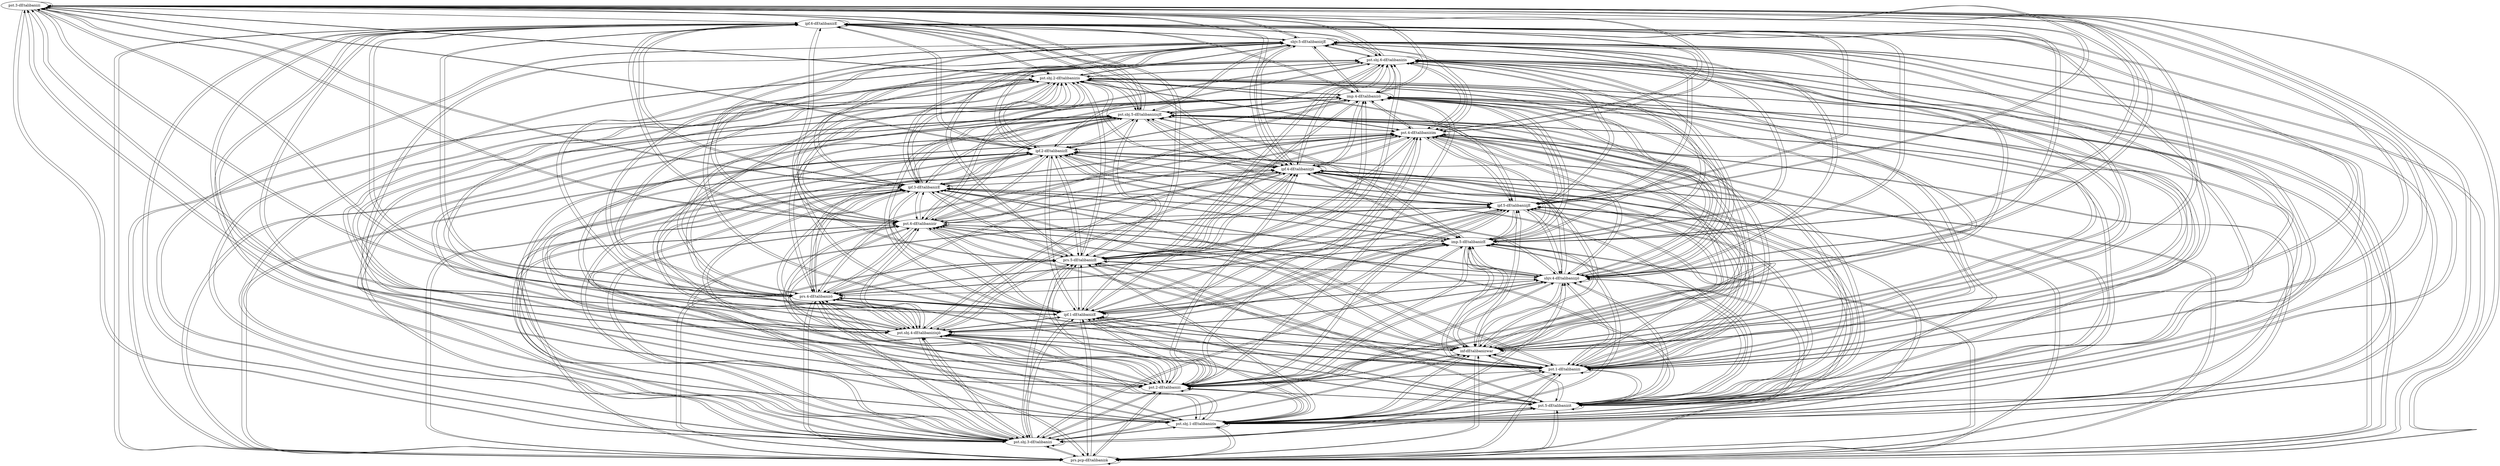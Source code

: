 digraph  {
	"pst.3-dEtalibanizi"	 [cell="pst.3",
		tense=pst,
		weight=0.04];
	"pst.3-dEtalibanizi" -> "pst.3-dEtalibanizi"	 [weight=0.04];
	"ipf.6-dEtalibanizE"	 [cell="ipf.6",
		tense=ipf,
		weight=1.0];
	"pst.3-dEtalibanizi" -> "ipf.6-dEtalibanizE"	 [weight=0.52];
	"prs.pcp-dEtalibanizâ"	 [cell="prs.pcp",
		tense="prs.pcp",
		weight=1.0];
	"pst.3-dEtalibanizi" -> "prs.pcp-dEtalibanizâ"	 [weight=0.52];
	"pst.sbj.3-dEtalibanizi"	 [cell="pst.sbj.3",
		tense="pst.sbj",
		weight=0.04];
	"pst.3-dEtalibanizi" -> "pst.sbj.3-dEtalibanizi"	 [weight=0.04];
	"pst.sbj.1-dEtalibanizis"	 [cell="pst.sbj.1",
		tense="pst.sbj",
		weight=0.04];
	"pst.3-dEtalibanizi" -> "pst.sbj.1-dEtalibanizis"	 [weight=0.04];
	"pst.5-dEtalibanizit"	 [cell="pst.5",
		tense=pst,
		weight=0.04];
	"pst.3-dEtalibanizi" -> "pst.5-dEtalibanizit"	 [weight=0.04];
	"pst.2-dEtalibanizi"	 [cell="pst.2",
		tense=pst,
		weight=0.04];
	"pst.3-dEtalibanizi" -> "pst.2-dEtalibanizi"	 [weight=0.04];
	"pst.1-dEtalibanizi"	 [cell="pst.1",
		tense=pst,
		weight=0.04];
	"pst.3-dEtalibanizi" -> "pst.1-dEtalibanizi"	 [weight=0.04];
	"inf-dEtalibanizwar"	 [cell=inf,
		tense=inf,
		weight=0.04];
	"pst.3-dEtalibanizi" -> "inf-dEtalibanizwar"	 [weight=0.01];
	"pst.sbj.4-dEtalibanizisjô"	 [cell="pst.sbj.4",
		tense="pst.sbj",
		weight=0.04];
	"pst.3-dEtalibanizi" -> "pst.sbj.4-dEtalibanizisjô"	 [weight=0.04];
	"ipf.1-dEtalibanizE"	 [cell="ipf.1",
		tense=ipf,
		weight=1.0];
	"pst.3-dEtalibanizi" -> "ipf.1-dEtalibanizE"	 [weight=0.52];
	"prs.4-dEtalibanizô"	 [cell="prs.4",
		tense=prs,
		weight=1.0];
	"pst.3-dEtalibanizi" -> "prs.4-dEtalibanizô"	 [weight=0.52];
	"sbjv.4-dEtalibanizjô"	 [cell="sbjv.4",
		tense=sbjv,
		weight=1.0];
	"pst.3-dEtalibanizi" -> "sbjv.4-dEtalibanizjô"	 [weight=0.57];
	"prs.5-dEtalibanizE"	 [cell="prs.5",
		tense=prs,
		weight=1.0];
	"pst.3-dEtalibanizi" -> "prs.5-dEtalibanizE"	 [weight=0.41];
	"imp.5-dEtalibanizE"	 [cell="imp.5",
		tense=imp,
		weight=1.0];
	"pst.3-dEtalibanizi" -> "imp.5-dEtalibanizE"	 [weight=0.41];
	"pst.6-dEtalibanizir"	 [cell="pst.6",
		tense=pst,
		weight=0.04];
	"pst.3-dEtalibanizi" -> "pst.6-dEtalibanizir"	 [weight=0.04];
	"ipf.5-dEtalibanizjE"	 [cell="ipf.5",
		tense=ipf,
		weight=1.0];
	"pst.3-dEtalibanizi" -> "ipf.5-dEtalibanizjE"	 [weight=0.57];
	"ipf.3-dEtalibanizE"	 [cell="ipf.3",
		tense=ipf,
		weight=1.0];
	"pst.3-dEtalibanizi" -> "ipf.3-dEtalibanizE"	 [weight=0.52];
	"ipf.4-dEtalibanizjô"	 [cell="ipf.4",
		tense=ipf,
		weight=1.0];
	"pst.3-dEtalibanizi" -> "ipf.4-dEtalibanizjô"	 [weight=0.57];
	"ipf.2-dEtalibanizE"	 [cell="ipf.2",
		tense=ipf,
		weight=1.0];
	"pst.3-dEtalibanizi" -> "ipf.2-dEtalibanizE"	 [weight=0.52];
	"pst.4-dEtalibanizim"	 [cell="pst.4",
		tense=pst,
		weight=0.04];
	"pst.3-dEtalibanizi" -> "pst.4-dEtalibanizim"	 [weight=0.04];
	"pst.sbj.5-dEtalibanizisjE"	 [cell="pst.sbj.5",
		tense="pst.sbj",
		weight=0.04];
	"pst.3-dEtalibanizi" -> "pst.sbj.5-dEtalibanizisjE"	 [weight=0.04];
	"imp.4-dEtalibanizô"	 [cell="imp.4",
		tense=imp,
		weight=1.0];
	"pst.3-dEtalibanizi" -> "imp.4-dEtalibanizô"	 [weight=0.52];
	"pst.sbj.2-dEtalibanizis"	 [cell="pst.sbj.2",
		tense="pst.sbj",
		weight=0.04];
	"pst.3-dEtalibanizi" -> "pst.sbj.2-dEtalibanizis"	 [weight=0.04];
	"pst.sbj.6-dEtalibanizis"	 [cell="pst.sbj.6",
		tense="pst.sbj",
		weight=0.04];
	"pst.3-dEtalibanizi" -> "pst.sbj.6-dEtalibanizis"	 [weight=0.04];
	"sbjv.5-dEtalibanizjE"	 [cell="sbjv.5",
		tense=sbjv,
		weight=1.0];
	"pst.3-dEtalibanizi" -> "sbjv.5-dEtalibanizjE"	 [weight=0.57];
	"ipf.6-dEtalibanizE" -> "pst.3-dEtalibanizi"	 [weight=0.0016];
	"ipf.6-dEtalibanizE" -> "ipf.6-dEtalibanizE"	 [weight=1.0];
	"ipf.6-dEtalibanizE" -> "prs.pcp-dEtalibanizâ"	 [weight=1.0];
	"ipf.6-dEtalibanizE" -> "pst.sbj.3-dEtalibanizi"	 [weight=0.0016];
	"ipf.6-dEtalibanizE" -> "pst.sbj.1-dEtalibanizis"	 [weight=0.0016];
	"ipf.6-dEtalibanizE" -> "pst.5-dEtalibanizit"	 [weight=0.0016];
	"ipf.6-dEtalibanizE" -> "pst.2-dEtalibanizi"	 [weight=0.0016];
	"ipf.6-dEtalibanizE" -> "pst.1-dEtalibanizi"	 [weight=0.0016];
	"ipf.6-dEtalibanizE" -> "inf-dEtalibanizwar"	 [weight=0.0016];
	"ipf.6-dEtalibanizE" -> "pst.sbj.4-dEtalibanizisjô"	 [weight=0.0016];
	"ipf.6-dEtalibanizE" -> "ipf.1-dEtalibanizE"	 [weight=1.0];
	"ipf.6-dEtalibanizE" -> "prs.4-dEtalibanizô"	 [weight=1.0];
	"ipf.6-dEtalibanizE" -> "sbjv.4-dEtalibanizjô"	 [weight=1.0];
	"ipf.6-dEtalibanizE" -> "prs.5-dEtalibanizE"	 [weight=1.0];
	"ipf.6-dEtalibanizE" -> "imp.5-dEtalibanizE"	 [weight=1.0];
	"ipf.6-dEtalibanizE" -> "pst.6-dEtalibanizir"	 [weight=0.0016];
	"ipf.6-dEtalibanizE" -> "ipf.5-dEtalibanizjE"	 [weight=1.0];
	"ipf.6-dEtalibanizE" -> "ipf.3-dEtalibanizE"	 [weight=1.0];
	"ipf.6-dEtalibanizE" -> "ipf.4-dEtalibanizjô"	 [weight=1.0];
	"ipf.6-dEtalibanizE" -> "ipf.2-dEtalibanizE"	 [weight=1.0];
	"ipf.6-dEtalibanizE" -> "pst.4-dEtalibanizim"	 [weight=0.0016];
	"ipf.6-dEtalibanizE" -> "pst.sbj.5-dEtalibanizisjE"	 [weight=0.0016];
	"ipf.6-dEtalibanizE" -> "imp.4-dEtalibanizô"	 [weight=1.0];
	"ipf.6-dEtalibanizE" -> "pst.sbj.2-dEtalibanizis"	 [weight=0.0016];
	"ipf.6-dEtalibanizE" -> "pst.sbj.6-dEtalibanizis"	 [weight=0.0016];
	"ipf.6-dEtalibanizE" -> "sbjv.5-dEtalibanizjE"	 [weight=1.0];
	"prs.pcp-dEtalibanizâ" -> "pst.3-dEtalibanizi"	 [weight=0.0016];
	"prs.pcp-dEtalibanizâ" -> "ipf.6-dEtalibanizE"	 [weight=1.0];
	"prs.pcp-dEtalibanizâ" -> "prs.pcp-dEtalibanizâ"	 [weight=1.0];
	"prs.pcp-dEtalibanizâ" -> "pst.sbj.3-dEtalibanizi"	 [weight=0.0016];
	"prs.pcp-dEtalibanizâ" -> "pst.sbj.1-dEtalibanizis"	 [weight=0.0016];
	"prs.pcp-dEtalibanizâ" -> "pst.5-dEtalibanizit"	 [weight=0.0016];
	"prs.pcp-dEtalibanizâ" -> "pst.2-dEtalibanizi"	 [weight=0.0016];
	"prs.pcp-dEtalibanizâ" -> "pst.1-dEtalibanizi"	 [weight=0.0016];
	"prs.pcp-dEtalibanizâ" -> "inf-dEtalibanizwar"	 [weight=0.0024];
	"prs.pcp-dEtalibanizâ" -> "pst.sbj.4-dEtalibanizisjô"	 [weight=0.0016];
	"prs.pcp-dEtalibanizâ" -> "ipf.1-dEtalibanizE"	 [weight=1.0];
	"prs.pcp-dEtalibanizâ" -> "prs.4-dEtalibanizô"	 [weight=1.0];
	"prs.pcp-dEtalibanizâ" -> "sbjv.4-dEtalibanizjô"	 [weight=1.0];
	"prs.pcp-dEtalibanizâ" -> "prs.5-dEtalibanizE"	 [weight=1.0];
	"prs.pcp-dEtalibanizâ" -> "imp.5-dEtalibanizE"	 [weight=1.0];
	"prs.pcp-dEtalibanizâ" -> "pst.6-dEtalibanizir"	 [weight=0.0016];
	"prs.pcp-dEtalibanizâ" -> "ipf.5-dEtalibanizjE"	 [weight=1.0];
	"prs.pcp-dEtalibanizâ" -> "ipf.3-dEtalibanizE"	 [weight=1.0];
	"prs.pcp-dEtalibanizâ" -> "ipf.4-dEtalibanizjô"	 [weight=1.0];
	"prs.pcp-dEtalibanizâ" -> "ipf.2-dEtalibanizE"	 [weight=1.0];
	"prs.pcp-dEtalibanizâ" -> "pst.4-dEtalibanizim"	 [weight=0.0016];
	"prs.pcp-dEtalibanizâ" -> "pst.sbj.5-dEtalibanizisjE"	 [weight=0.0016];
	"prs.pcp-dEtalibanizâ" -> "imp.4-dEtalibanizô"	 [weight=1.0];
	"prs.pcp-dEtalibanizâ" -> "pst.sbj.2-dEtalibanizis"	 [weight=0.0016];
	"prs.pcp-dEtalibanizâ" -> "pst.sbj.6-dEtalibanizis"	 [weight=0.0016];
	"prs.pcp-dEtalibanizâ" -> "sbjv.5-dEtalibanizjE"	 [weight=1.0];
	"pst.sbj.3-dEtalibanizi" -> "pst.3-dEtalibanizi"	 [weight=0.04];
	"pst.sbj.3-dEtalibanizi" -> "ipf.6-dEtalibanizE"	 [weight=0.52];
	"pst.sbj.3-dEtalibanizi" -> "prs.pcp-dEtalibanizâ"	 [weight=0.52];
	"pst.sbj.3-dEtalibanizi" -> "pst.sbj.3-dEtalibanizi"	 [weight=0.04];
	"pst.sbj.3-dEtalibanizi" -> "pst.sbj.1-dEtalibanizis"	 [weight=0.04];
	"pst.sbj.3-dEtalibanizi" -> "pst.5-dEtalibanizit"	 [weight=0.04];
	"pst.sbj.3-dEtalibanizi" -> "pst.2-dEtalibanizi"	 [weight=0.04];
	"pst.sbj.3-dEtalibanizi" -> "pst.1-dEtalibanizi"	 [weight=0.04];
	"pst.sbj.3-dEtalibanizi" -> "inf-dEtalibanizwar"	 [weight=0.01];
	"pst.sbj.3-dEtalibanizi" -> "pst.sbj.4-dEtalibanizisjô"	 [weight=0.04];
	"pst.sbj.3-dEtalibanizi" -> "ipf.1-dEtalibanizE"	 [weight=0.52];
	"pst.sbj.3-dEtalibanizi" -> "prs.4-dEtalibanizô"	 [weight=0.52];
	"pst.sbj.3-dEtalibanizi" -> "sbjv.4-dEtalibanizjô"	 [weight=0.57];
	"pst.sbj.3-dEtalibanizi" -> "prs.5-dEtalibanizE"	 [weight=0.41];
	"pst.sbj.3-dEtalibanizi" -> "imp.5-dEtalibanizE"	 [weight=0.41];
	"pst.sbj.3-dEtalibanizi" -> "pst.6-dEtalibanizir"	 [weight=0.04];
	"pst.sbj.3-dEtalibanizi" -> "ipf.5-dEtalibanizjE"	 [weight=0.57];
	"pst.sbj.3-dEtalibanizi" -> "ipf.3-dEtalibanizE"	 [weight=0.52];
	"pst.sbj.3-dEtalibanizi" -> "ipf.4-dEtalibanizjô"	 [weight=0.57];
	"pst.sbj.3-dEtalibanizi" -> "ipf.2-dEtalibanizE"	 [weight=0.52];
	"pst.sbj.3-dEtalibanizi" -> "pst.4-dEtalibanizim"	 [weight=0.04];
	"pst.sbj.3-dEtalibanizi" -> "pst.sbj.5-dEtalibanizisjE"	 [weight=0.04];
	"pst.sbj.3-dEtalibanizi" -> "imp.4-dEtalibanizô"	 [weight=0.52];
	"pst.sbj.3-dEtalibanizi" -> "pst.sbj.2-dEtalibanizis"	 [weight=0.04];
	"pst.sbj.3-dEtalibanizi" -> "pst.sbj.6-dEtalibanizis"	 [weight=0.04];
	"pst.sbj.3-dEtalibanizi" -> "sbjv.5-dEtalibanizjE"	 [weight=0.57];
	"pst.sbj.1-dEtalibanizis" -> "pst.3-dEtalibanizi"	 [weight=0.04];
	"pst.sbj.1-dEtalibanizis" -> "ipf.6-dEtalibanizE"	 [weight=0.52];
	"pst.sbj.1-dEtalibanizis" -> "prs.pcp-dEtalibanizâ"	 [weight=0.52];
	"pst.sbj.1-dEtalibanizis" -> "pst.sbj.3-dEtalibanizi"	 [weight=0.04];
	"pst.sbj.1-dEtalibanizis" -> "pst.sbj.1-dEtalibanizis"	 [weight=0.04];
	"pst.sbj.1-dEtalibanizis" -> "pst.5-dEtalibanizit"	 [weight=0.04];
	"pst.sbj.1-dEtalibanizis" -> "pst.2-dEtalibanizi"	 [weight=0.04];
	"pst.sbj.1-dEtalibanizis" -> "pst.1-dEtalibanizi"	 [weight=0.04];
	"pst.sbj.1-dEtalibanizis" -> "inf-dEtalibanizwar"	 [weight=0.01];
	"pst.sbj.1-dEtalibanizis" -> "pst.sbj.4-dEtalibanizisjô"	 [weight=0.04];
	"pst.sbj.1-dEtalibanizis" -> "ipf.1-dEtalibanizE"	 [weight=0.52];
	"pst.sbj.1-dEtalibanizis" -> "prs.4-dEtalibanizô"	 [weight=0.52];
	"pst.sbj.1-dEtalibanizis" -> "sbjv.4-dEtalibanizjô"	 [weight=0.57];
	"pst.sbj.1-dEtalibanizis" -> "prs.5-dEtalibanizE"	 [weight=0.41];
	"pst.sbj.1-dEtalibanizis" -> "imp.5-dEtalibanizE"	 [weight=0.41];
	"pst.sbj.1-dEtalibanizis" -> "pst.6-dEtalibanizir"	 [weight=0.04];
	"pst.sbj.1-dEtalibanizis" -> "ipf.5-dEtalibanizjE"	 [weight=0.57];
	"pst.sbj.1-dEtalibanizis" -> "ipf.3-dEtalibanizE"	 [weight=0.52];
	"pst.sbj.1-dEtalibanizis" -> "ipf.4-dEtalibanizjô"	 [weight=0.57];
	"pst.sbj.1-dEtalibanizis" -> "ipf.2-dEtalibanizE"	 [weight=0.52];
	"pst.sbj.1-dEtalibanizis" -> "pst.4-dEtalibanizim"	 [weight=0.04];
	"pst.sbj.1-dEtalibanizis" -> "pst.sbj.5-dEtalibanizisjE"	 [weight=0.04];
	"pst.sbj.1-dEtalibanizis" -> "imp.4-dEtalibanizô"	 [weight=0.52];
	"pst.sbj.1-dEtalibanizis" -> "pst.sbj.2-dEtalibanizis"	 [weight=0.04];
	"pst.sbj.1-dEtalibanizis" -> "pst.sbj.6-dEtalibanizis"	 [weight=0.04];
	"pst.sbj.1-dEtalibanizis" -> "sbjv.5-dEtalibanizjE"	 [weight=0.57];
	"pst.5-dEtalibanizit" -> "pst.3-dEtalibanizi"	 [weight=0.04];
	"pst.5-dEtalibanizit" -> "ipf.6-dEtalibanizE"	 [weight=0.52];
	"pst.5-dEtalibanizit" -> "prs.pcp-dEtalibanizâ"	 [weight=0.52];
	"pst.5-dEtalibanizit" -> "pst.sbj.3-dEtalibanizi"	 [weight=0.04];
	"pst.5-dEtalibanizit" -> "pst.sbj.1-dEtalibanizis"	 [weight=0.04];
	"pst.5-dEtalibanizit" -> "pst.5-dEtalibanizit"	 [weight=0.04];
	"pst.5-dEtalibanizit" -> "pst.2-dEtalibanizi"	 [weight=0.04];
	"pst.5-dEtalibanizit" -> "pst.1-dEtalibanizi"	 [weight=0.04];
	"pst.5-dEtalibanizit" -> "inf-dEtalibanizwar"	 [weight=0.01];
	"pst.5-dEtalibanizit" -> "pst.sbj.4-dEtalibanizisjô"	 [weight=0.04];
	"pst.5-dEtalibanizit" -> "ipf.1-dEtalibanizE"	 [weight=0.52];
	"pst.5-dEtalibanizit" -> "prs.4-dEtalibanizô"	 [weight=0.52];
	"pst.5-dEtalibanizit" -> "sbjv.4-dEtalibanizjô"	 [weight=0.57];
	"pst.5-dEtalibanizit" -> "prs.5-dEtalibanizE"	 [weight=0.41];
	"pst.5-dEtalibanizit" -> "imp.5-dEtalibanizE"	 [weight=0.41];
	"pst.5-dEtalibanizit" -> "pst.6-dEtalibanizir"	 [weight=0.04];
	"pst.5-dEtalibanizit" -> "ipf.5-dEtalibanizjE"	 [weight=0.57];
	"pst.5-dEtalibanizit" -> "ipf.3-dEtalibanizE"	 [weight=0.52];
	"pst.5-dEtalibanizit" -> "ipf.4-dEtalibanizjô"	 [weight=0.57];
	"pst.5-dEtalibanizit" -> "ipf.2-dEtalibanizE"	 [weight=0.52];
	"pst.5-dEtalibanizit" -> "pst.4-dEtalibanizim"	 [weight=0.04];
	"pst.5-dEtalibanizit" -> "pst.sbj.5-dEtalibanizisjE"	 [weight=0.04];
	"pst.5-dEtalibanizit" -> "imp.4-dEtalibanizô"	 [weight=0.52];
	"pst.5-dEtalibanizit" -> "pst.sbj.2-dEtalibanizis"	 [weight=0.04];
	"pst.5-dEtalibanizit" -> "pst.sbj.6-dEtalibanizis"	 [weight=0.04];
	"pst.5-dEtalibanizit" -> "sbjv.5-dEtalibanizjE"	 [weight=0.57];
	"pst.2-dEtalibanizi" -> "pst.3-dEtalibanizi"	 [weight=0.04];
	"pst.2-dEtalibanizi" -> "ipf.6-dEtalibanizE"	 [weight=0.52];
	"pst.2-dEtalibanizi" -> "prs.pcp-dEtalibanizâ"	 [weight=0.52];
	"pst.2-dEtalibanizi" -> "pst.sbj.3-dEtalibanizi"	 [weight=0.04];
	"pst.2-dEtalibanizi" -> "pst.sbj.1-dEtalibanizis"	 [weight=0.04];
	"pst.2-dEtalibanizi" -> "pst.5-dEtalibanizit"	 [weight=0.04];
	"pst.2-dEtalibanizi" -> "pst.2-dEtalibanizi"	 [weight=0.04];
	"pst.2-dEtalibanizi" -> "pst.1-dEtalibanizi"	 [weight=0.04];
	"pst.2-dEtalibanizi" -> "inf-dEtalibanizwar"	 [weight=0.01];
	"pst.2-dEtalibanizi" -> "pst.sbj.4-dEtalibanizisjô"	 [weight=0.04];
	"pst.2-dEtalibanizi" -> "ipf.1-dEtalibanizE"	 [weight=0.52];
	"pst.2-dEtalibanizi" -> "prs.4-dEtalibanizô"	 [weight=0.52];
	"pst.2-dEtalibanizi" -> "sbjv.4-dEtalibanizjô"	 [weight=0.57];
	"pst.2-dEtalibanizi" -> "prs.5-dEtalibanizE"	 [weight=0.41];
	"pst.2-dEtalibanizi" -> "imp.5-dEtalibanizE"	 [weight=0.41];
	"pst.2-dEtalibanizi" -> "pst.6-dEtalibanizir"	 [weight=0.04];
	"pst.2-dEtalibanizi" -> "ipf.5-dEtalibanizjE"	 [weight=0.57];
	"pst.2-dEtalibanizi" -> "ipf.3-dEtalibanizE"	 [weight=0.52];
	"pst.2-dEtalibanizi" -> "ipf.4-dEtalibanizjô"	 [weight=0.57];
	"pst.2-dEtalibanizi" -> "ipf.2-dEtalibanizE"	 [weight=0.52];
	"pst.2-dEtalibanizi" -> "pst.4-dEtalibanizim"	 [weight=0.04];
	"pst.2-dEtalibanizi" -> "pst.sbj.5-dEtalibanizisjE"	 [weight=0.04];
	"pst.2-dEtalibanizi" -> "imp.4-dEtalibanizô"	 [weight=0.52];
	"pst.2-dEtalibanizi" -> "pst.sbj.2-dEtalibanizis"	 [weight=0.04];
	"pst.2-dEtalibanizi" -> "pst.sbj.6-dEtalibanizis"	 [weight=0.04];
	"pst.2-dEtalibanizi" -> "sbjv.5-dEtalibanizjE"	 [weight=0.57];
	"pst.1-dEtalibanizi" -> "pst.3-dEtalibanizi"	 [weight=0.04];
	"pst.1-dEtalibanizi" -> "ipf.6-dEtalibanizE"	 [weight=0.52];
	"pst.1-dEtalibanizi" -> "prs.pcp-dEtalibanizâ"	 [weight=0.52];
	"pst.1-dEtalibanizi" -> "pst.sbj.3-dEtalibanizi"	 [weight=0.04];
	"pst.1-dEtalibanizi" -> "pst.sbj.1-dEtalibanizis"	 [weight=0.04];
	"pst.1-dEtalibanizi" -> "pst.5-dEtalibanizit"	 [weight=0.04];
	"pst.1-dEtalibanizi" -> "pst.2-dEtalibanizi"	 [weight=0.04];
	"pst.1-dEtalibanizi" -> "pst.1-dEtalibanizi"	 [weight=0.04];
	"pst.1-dEtalibanizi" -> "inf-dEtalibanizwar"	 [weight=0.01];
	"pst.1-dEtalibanizi" -> "pst.sbj.4-dEtalibanizisjô"	 [weight=0.04];
	"pst.1-dEtalibanizi" -> "ipf.1-dEtalibanizE"	 [weight=0.52];
	"pst.1-dEtalibanizi" -> "prs.4-dEtalibanizô"	 [weight=0.52];
	"pst.1-dEtalibanizi" -> "sbjv.4-dEtalibanizjô"	 [weight=0.57];
	"pst.1-dEtalibanizi" -> "prs.5-dEtalibanizE"	 [weight=0.41];
	"pst.1-dEtalibanizi" -> "imp.5-dEtalibanizE"	 [weight=0.41];
	"pst.1-dEtalibanizi" -> "pst.6-dEtalibanizir"	 [weight=0.04];
	"pst.1-dEtalibanizi" -> "ipf.5-dEtalibanizjE"	 [weight=0.57];
	"pst.1-dEtalibanizi" -> "ipf.3-dEtalibanizE"	 [weight=0.52];
	"pst.1-dEtalibanizi" -> "ipf.4-dEtalibanizjô"	 [weight=0.57];
	"pst.1-dEtalibanizi" -> "ipf.2-dEtalibanizE"	 [weight=0.52];
	"pst.1-dEtalibanizi" -> "pst.4-dEtalibanizim"	 [weight=0.04];
	"pst.1-dEtalibanizi" -> "pst.sbj.5-dEtalibanizisjE"	 [weight=0.04];
	"pst.1-dEtalibanizi" -> "imp.4-dEtalibanizô"	 [weight=0.52];
	"pst.1-dEtalibanizi" -> "pst.sbj.2-dEtalibanizis"	 [weight=0.04];
	"pst.1-dEtalibanizi" -> "pst.sbj.6-dEtalibanizis"	 [weight=0.04];
	"pst.1-dEtalibanizi" -> "sbjv.5-dEtalibanizjE"	 [weight=0.57];
	"inf-dEtalibanizwar" -> "pst.3-dEtalibanizi"	 [weight=0.0268];
	"inf-dEtalibanizwar" -> "ipf.6-dEtalibanizE"	 [weight=0.86];
	"inf-dEtalibanizwar" -> "prs.pcp-dEtalibanizâ"	 [weight=1.0];
	"inf-dEtalibanizwar" -> "pst.sbj.3-dEtalibanizi"	 [weight=0.0268];
	"inf-dEtalibanizwar" -> "pst.sbj.1-dEtalibanizis"	 [weight=0.0268];
	"inf-dEtalibanizwar" -> "pst.5-dEtalibanizit"	 [weight=0.0268];
	"inf-dEtalibanizwar" -> "pst.2-dEtalibanizi"	 [weight=0.0268];
	"inf-dEtalibanizwar" -> "pst.1-dEtalibanizi"	 [weight=0.0268];
	"inf-dEtalibanizwar" -> "inf-dEtalibanizwar"	 [weight=0.04];
	"inf-dEtalibanizwar" -> "pst.sbj.4-dEtalibanizisjô"	 [weight=0.0268];
	"inf-dEtalibanizwar" -> "ipf.1-dEtalibanizE"	 [weight=0.86];
	"inf-dEtalibanizwar" -> "prs.4-dEtalibanizô"	 [weight=0.86];
	"inf-dEtalibanizwar" -> "sbjv.4-dEtalibanizjô"	 [weight=1.0];
	"inf-dEtalibanizwar" -> "prs.5-dEtalibanizE"	 [weight=0.86];
	"inf-dEtalibanizwar" -> "imp.5-dEtalibanizE"	 [weight=1.0];
	"inf-dEtalibanizwar" -> "pst.6-dEtalibanizir"	 [weight=0.0268];
	"inf-dEtalibanizwar" -> "ipf.5-dEtalibanizjE"	 [weight=0.86];
	"inf-dEtalibanizwar" -> "ipf.3-dEtalibanizE"	 [weight=0.86];
	"inf-dEtalibanizwar" -> "ipf.4-dEtalibanizjô"	 [weight=0.86];
	"inf-dEtalibanizwar" -> "ipf.2-dEtalibanizE"	 [weight=0.86];
	"inf-dEtalibanizwar" -> "pst.4-dEtalibanizim"	 [weight=0.0268];
	"inf-dEtalibanizwar" -> "pst.sbj.5-dEtalibanizisjE"	 [weight=0.0268];
	"inf-dEtalibanizwar" -> "imp.4-dEtalibanizô"	 [weight=1.0];
	"inf-dEtalibanizwar" -> "pst.sbj.2-dEtalibanizis"	 [weight=0.0268];
	"inf-dEtalibanizwar" -> "pst.sbj.6-dEtalibanizis"	 [weight=0.0268];
	"inf-dEtalibanizwar" -> "sbjv.5-dEtalibanizjE"	 [weight=1.0];
	"pst.sbj.4-dEtalibanizisjô" -> "pst.3-dEtalibanizi"	 [weight=0.04];
	"pst.sbj.4-dEtalibanizisjô" -> "ipf.6-dEtalibanizE"	 [weight=0.52];
	"pst.sbj.4-dEtalibanizisjô" -> "prs.pcp-dEtalibanizâ"	 [weight=0.52];
	"pst.sbj.4-dEtalibanizisjô" -> "pst.sbj.3-dEtalibanizi"	 [weight=0.04];
	"pst.sbj.4-dEtalibanizisjô" -> "pst.sbj.1-dEtalibanizis"	 [weight=0.04];
	"pst.sbj.4-dEtalibanizisjô" -> "pst.5-dEtalibanizit"	 [weight=0.04];
	"pst.sbj.4-dEtalibanizisjô" -> "pst.2-dEtalibanizi"	 [weight=0.04];
	"pst.sbj.4-dEtalibanizisjô" -> "pst.1-dEtalibanizi"	 [weight=0.04];
	"pst.sbj.4-dEtalibanizisjô" -> "inf-dEtalibanizwar"	 [weight=0.01];
	"pst.sbj.4-dEtalibanizisjô" -> "pst.sbj.4-dEtalibanizisjô"	 [weight=0.04];
	"pst.sbj.4-dEtalibanizisjô" -> "ipf.1-dEtalibanizE"	 [weight=0.52];
	"pst.sbj.4-dEtalibanizisjô" -> "prs.4-dEtalibanizô"	 [weight=0.52];
	"pst.sbj.4-dEtalibanizisjô" -> "sbjv.4-dEtalibanizjô"	 [weight=0.57];
	"pst.sbj.4-dEtalibanizisjô" -> "prs.5-dEtalibanizE"	 [weight=0.41];
	"pst.sbj.4-dEtalibanizisjô" -> "imp.5-dEtalibanizE"	 [weight=0.41];
	"pst.sbj.4-dEtalibanizisjô" -> "pst.6-dEtalibanizir"	 [weight=0.04];
	"pst.sbj.4-dEtalibanizisjô" -> "ipf.5-dEtalibanizjE"	 [weight=0.57];
	"pst.sbj.4-dEtalibanizisjô" -> "ipf.3-dEtalibanizE"	 [weight=0.52];
	"pst.sbj.4-dEtalibanizisjô" -> "ipf.4-dEtalibanizjô"	 [weight=0.57];
	"pst.sbj.4-dEtalibanizisjô" -> "ipf.2-dEtalibanizE"	 [weight=0.52];
	"pst.sbj.4-dEtalibanizisjô" -> "pst.4-dEtalibanizim"	 [weight=0.04];
	"pst.sbj.4-dEtalibanizisjô" -> "pst.sbj.5-dEtalibanizisjE"	 [weight=0.04];
	"pst.sbj.4-dEtalibanizisjô" -> "imp.4-dEtalibanizô"	 [weight=0.52];
	"pst.sbj.4-dEtalibanizisjô" -> "pst.sbj.2-dEtalibanizis"	 [weight=0.04];
	"pst.sbj.4-dEtalibanizisjô" -> "pst.sbj.6-dEtalibanizis"	 [weight=0.04];
	"pst.sbj.4-dEtalibanizisjô" -> "sbjv.5-dEtalibanizjE"	 [weight=0.57];
	"ipf.1-dEtalibanizE" -> "pst.3-dEtalibanizi"	 [weight=0.0016];
	"ipf.1-dEtalibanizE" -> "ipf.6-dEtalibanizE"	 [weight=1.0];
	"ipf.1-dEtalibanizE" -> "prs.pcp-dEtalibanizâ"	 [weight=1.0];
	"ipf.1-dEtalibanizE" -> "pst.sbj.3-dEtalibanizi"	 [weight=0.0016];
	"ipf.1-dEtalibanizE" -> "pst.sbj.1-dEtalibanizis"	 [weight=0.0016];
	"ipf.1-dEtalibanizE" -> "pst.5-dEtalibanizit"	 [weight=0.0016];
	"ipf.1-dEtalibanizE" -> "pst.2-dEtalibanizi"	 [weight=0.0016];
	"ipf.1-dEtalibanizE" -> "pst.1-dEtalibanizi"	 [weight=0.0016];
	"ipf.1-dEtalibanizE" -> "inf-dEtalibanizwar"	 [weight=0.0016];
	"ipf.1-dEtalibanizE" -> "pst.sbj.4-dEtalibanizisjô"	 [weight=0.0016];
	"ipf.1-dEtalibanizE" -> "ipf.1-dEtalibanizE"	 [weight=1.0];
	"ipf.1-dEtalibanizE" -> "prs.4-dEtalibanizô"	 [weight=1.0];
	"ipf.1-dEtalibanizE" -> "sbjv.4-dEtalibanizjô"	 [weight=1.0];
	"ipf.1-dEtalibanizE" -> "prs.5-dEtalibanizE"	 [weight=1.0];
	"ipf.1-dEtalibanizE" -> "imp.5-dEtalibanizE"	 [weight=1.0];
	"ipf.1-dEtalibanizE" -> "pst.6-dEtalibanizir"	 [weight=0.0016];
	"ipf.1-dEtalibanizE" -> "ipf.5-dEtalibanizjE"	 [weight=1.0];
	"ipf.1-dEtalibanizE" -> "ipf.3-dEtalibanizE"	 [weight=1.0];
	"ipf.1-dEtalibanizE" -> "ipf.4-dEtalibanizjô"	 [weight=1.0];
	"ipf.1-dEtalibanizE" -> "ipf.2-dEtalibanizE"	 [weight=1.0];
	"ipf.1-dEtalibanizE" -> "pst.4-dEtalibanizim"	 [weight=0.0016];
	"ipf.1-dEtalibanizE" -> "pst.sbj.5-dEtalibanizisjE"	 [weight=0.0016];
	"ipf.1-dEtalibanizE" -> "imp.4-dEtalibanizô"	 [weight=1.0];
	"ipf.1-dEtalibanizE" -> "pst.sbj.2-dEtalibanizis"	 [weight=0.0016];
	"ipf.1-dEtalibanizE" -> "pst.sbj.6-dEtalibanizis"	 [weight=0.0016];
	"ipf.1-dEtalibanizE" -> "sbjv.5-dEtalibanizjE"	 [weight=1.0];
	"prs.4-dEtalibanizô" -> "pst.3-dEtalibanizi"	 [weight=0.0016];
	"prs.4-dEtalibanizô" -> "ipf.6-dEtalibanizE"	 [weight=1.0];
	"prs.4-dEtalibanizô" -> "prs.pcp-dEtalibanizâ"	 [weight=1.0];
	"prs.4-dEtalibanizô" -> "pst.sbj.3-dEtalibanizi"	 [weight=0.0016];
	"prs.4-dEtalibanizô" -> "pst.sbj.1-dEtalibanizis"	 [weight=0.0016];
	"prs.4-dEtalibanizô" -> "pst.5-dEtalibanizit"	 [weight=0.0016];
	"prs.4-dEtalibanizô" -> "pst.2-dEtalibanizi"	 [weight=0.0016];
	"prs.4-dEtalibanizô" -> "pst.1-dEtalibanizi"	 [weight=0.0016];
	"prs.4-dEtalibanizô" -> "inf-dEtalibanizwar"	 [weight=0.0016];
	"prs.4-dEtalibanizô" -> "pst.sbj.4-dEtalibanizisjô"	 [weight=0.0016];
	"prs.4-dEtalibanizô" -> "ipf.1-dEtalibanizE"	 [weight=1.0];
	"prs.4-dEtalibanizô" -> "prs.4-dEtalibanizô"	 [weight=1.0];
	"prs.4-dEtalibanizô" -> "sbjv.4-dEtalibanizjô"	 [weight=1.0];
	"prs.4-dEtalibanizô" -> "prs.5-dEtalibanizE"	 [weight=1.0];
	"prs.4-dEtalibanizô" -> "imp.5-dEtalibanizE"	 [weight=1.0];
	"prs.4-dEtalibanizô" -> "pst.6-dEtalibanizir"	 [weight=0.0016];
	"prs.4-dEtalibanizô" -> "ipf.5-dEtalibanizjE"	 [weight=1.0];
	"prs.4-dEtalibanizô" -> "ipf.3-dEtalibanizE"	 [weight=1.0];
	"prs.4-dEtalibanizô" -> "ipf.4-dEtalibanizjô"	 [weight=1.0];
	"prs.4-dEtalibanizô" -> "ipf.2-dEtalibanizE"	 [weight=1.0];
	"prs.4-dEtalibanizô" -> "pst.4-dEtalibanizim"	 [weight=0.0016];
	"prs.4-dEtalibanizô" -> "pst.sbj.5-dEtalibanizisjE"	 [weight=0.0016];
	"prs.4-dEtalibanizô" -> "imp.4-dEtalibanizô"	 [weight=1.0];
	"prs.4-dEtalibanizô" -> "pst.sbj.2-dEtalibanizis"	 [weight=0.0016];
	"prs.4-dEtalibanizô" -> "pst.sbj.6-dEtalibanizis"	 [weight=0.0016];
	"prs.4-dEtalibanizô" -> "sbjv.5-dEtalibanizjE"	 [weight=1.0];
	"sbjv.4-dEtalibanizjô" -> "pst.3-dEtalibanizi"	 [weight=0.0016];
	"sbjv.4-dEtalibanizjô" -> "ipf.6-dEtalibanizE"	 [weight=0.92];
	"sbjv.4-dEtalibanizjô" -> "prs.pcp-dEtalibanizâ"	 [weight=0.92];
	"sbjv.4-dEtalibanizjô" -> "pst.sbj.3-dEtalibanizi"	 [weight=0.0016];
	"sbjv.4-dEtalibanizjô" -> "pst.sbj.1-dEtalibanizis"	 [weight=0.0016];
	"sbjv.4-dEtalibanizjô" -> "pst.5-dEtalibanizit"	 [weight=0.0016];
	"sbjv.4-dEtalibanizjô" -> "pst.2-dEtalibanizi"	 [weight=0.0016];
	"sbjv.4-dEtalibanizjô" -> "pst.1-dEtalibanizi"	 [weight=0.0016];
	"sbjv.4-dEtalibanizjô" -> "inf-dEtalibanizwar"	 [weight=0.0024];
	"sbjv.4-dEtalibanizjô" -> "pst.sbj.4-dEtalibanizisjô"	 [weight=0.0016];
	"sbjv.4-dEtalibanizjô" -> "ipf.1-dEtalibanizE"	 [weight=0.92];
	"sbjv.4-dEtalibanizjô" -> "prs.4-dEtalibanizô"	 [weight=0.92];
	"sbjv.4-dEtalibanizjô" -> "sbjv.4-dEtalibanizjô"	 [weight=1.0];
	"sbjv.4-dEtalibanizjô" -> "prs.5-dEtalibanizE"	 [weight=0.92];
	"sbjv.4-dEtalibanizjô" -> "imp.5-dEtalibanizE"	 [weight=0.92];
	"sbjv.4-dEtalibanizjô" -> "pst.6-dEtalibanizir"	 [weight=0.0016];
	"sbjv.4-dEtalibanizjô" -> "ipf.5-dEtalibanizjE"	 [weight=1.0];
	"sbjv.4-dEtalibanizjô" -> "ipf.3-dEtalibanizE"	 [weight=0.92];
	"sbjv.4-dEtalibanizjô" -> "ipf.4-dEtalibanizjô"	 [weight=1.0];
	"sbjv.4-dEtalibanizjô" -> "ipf.2-dEtalibanizE"	 [weight=0.92];
	"sbjv.4-dEtalibanizjô" -> "pst.4-dEtalibanizim"	 [weight=0.0016];
	"sbjv.4-dEtalibanizjô" -> "pst.sbj.5-dEtalibanizisjE"	 [weight=0.0016];
	"sbjv.4-dEtalibanizjô" -> "imp.4-dEtalibanizô"	 [weight=0.92];
	"sbjv.4-dEtalibanizjô" -> "pst.sbj.2-dEtalibanizis"	 [weight=0.0016];
	"sbjv.4-dEtalibanizjô" -> "pst.sbj.6-dEtalibanizis"	 [weight=0.0016];
	"sbjv.4-dEtalibanizjô" -> "sbjv.5-dEtalibanizjE"	 [weight=1.0];
	"prs.5-dEtalibanizE" -> "pst.3-dEtalibanizi"	 [weight=0.0016];
	"prs.5-dEtalibanizE" -> "ipf.6-dEtalibanizE"	 [weight=1.0];
	"prs.5-dEtalibanizE" -> "prs.pcp-dEtalibanizâ"	 [weight=1.0];
	"prs.5-dEtalibanizE" -> "pst.sbj.3-dEtalibanizi"	 [weight=0.0016];
	"prs.5-dEtalibanizE" -> "pst.sbj.1-dEtalibanizis"	 [weight=0.0016];
	"prs.5-dEtalibanizE" -> "pst.5-dEtalibanizit"	 [weight=0.0016];
	"prs.5-dEtalibanizE" -> "pst.2-dEtalibanizi"	 [weight=0.0016];
	"prs.5-dEtalibanizE" -> "pst.1-dEtalibanizi"	 [weight=0.0016];
	"prs.5-dEtalibanizE" -> "inf-dEtalibanizwar"	 [weight=0.0016];
	"prs.5-dEtalibanizE" -> "pst.sbj.4-dEtalibanizisjô"	 [weight=0.0016];
	"prs.5-dEtalibanizE" -> "ipf.1-dEtalibanizE"	 [weight=1.0];
	"prs.5-dEtalibanizE" -> "prs.4-dEtalibanizô"	 [weight=1.0];
	"prs.5-dEtalibanizE" -> "sbjv.4-dEtalibanizjô"	 [weight=1.0];
	"prs.5-dEtalibanizE" -> "prs.5-dEtalibanizE"	 [weight=1.0];
	"prs.5-dEtalibanizE" -> "imp.5-dEtalibanizE"	 [weight=1.0];
	"prs.5-dEtalibanizE" -> "pst.6-dEtalibanizir"	 [weight=0.0016];
	"prs.5-dEtalibanizE" -> "ipf.5-dEtalibanizjE"	 [weight=1.0];
	"prs.5-dEtalibanizE" -> "ipf.3-dEtalibanizE"	 [weight=1.0];
	"prs.5-dEtalibanizE" -> "ipf.4-dEtalibanizjô"	 [weight=1.0];
	"prs.5-dEtalibanizE" -> "ipf.2-dEtalibanizE"	 [weight=1.0];
	"prs.5-dEtalibanizE" -> "pst.4-dEtalibanizim"	 [weight=0.0016];
	"prs.5-dEtalibanizE" -> "pst.sbj.5-dEtalibanizisjE"	 [weight=0.0016];
	"prs.5-dEtalibanizE" -> "imp.4-dEtalibanizô"	 [weight=1.0];
	"prs.5-dEtalibanizE" -> "pst.sbj.2-dEtalibanizis"	 [weight=0.0016];
	"prs.5-dEtalibanizE" -> "pst.sbj.6-dEtalibanizis"	 [weight=0.0016];
	"prs.5-dEtalibanizE" -> "sbjv.5-dEtalibanizjE"	 [weight=1.0];
	"imp.5-dEtalibanizE" -> "pst.3-dEtalibanizi"	 [weight=0.0016];
	"imp.5-dEtalibanizE" -> "ipf.6-dEtalibanizE"	 [weight=1.0];
	"imp.5-dEtalibanizE" -> "prs.pcp-dEtalibanizâ"	 [weight=1.0];
	"imp.5-dEtalibanizE" -> "pst.sbj.3-dEtalibanizi"	 [weight=0.0016];
	"imp.5-dEtalibanizE" -> "pst.sbj.1-dEtalibanizis"	 [weight=0.0016];
	"imp.5-dEtalibanizE" -> "pst.5-dEtalibanizit"	 [weight=0.0016];
	"imp.5-dEtalibanizE" -> "pst.2-dEtalibanizi"	 [weight=0.0016];
	"imp.5-dEtalibanizE" -> "pst.1-dEtalibanizi"	 [weight=0.0016];
	"imp.5-dEtalibanizE" -> "inf-dEtalibanizwar"	 [weight=0.0024];
	"imp.5-dEtalibanizE" -> "pst.sbj.4-dEtalibanizisjô"	 [weight=0.0016];
	"imp.5-dEtalibanizE" -> "ipf.1-dEtalibanizE"	 [weight=1.0];
	"imp.5-dEtalibanizE" -> "prs.4-dEtalibanizô"	 [weight=1.0];
	"imp.5-dEtalibanizE" -> "sbjv.4-dEtalibanizjô"	 [weight=1.0];
	"imp.5-dEtalibanizE" -> "prs.5-dEtalibanizE"	 [weight=1.0];
	"imp.5-dEtalibanizE" -> "imp.5-dEtalibanizE"	 [weight=1.0];
	"imp.5-dEtalibanizE" -> "pst.6-dEtalibanizir"	 [weight=0.0016];
	"imp.5-dEtalibanizE" -> "ipf.5-dEtalibanizjE"	 [weight=1.0];
	"imp.5-dEtalibanizE" -> "ipf.3-dEtalibanizE"	 [weight=1.0];
	"imp.5-dEtalibanizE" -> "ipf.4-dEtalibanizjô"	 [weight=1.0];
	"imp.5-dEtalibanizE" -> "ipf.2-dEtalibanizE"	 [weight=1.0];
	"imp.5-dEtalibanizE" -> "pst.4-dEtalibanizim"	 [weight=0.0016];
	"imp.5-dEtalibanizE" -> "pst.sbj.5-dEtalibanizisjE"	 [weight=0.0016];
	"imp.5-dEtalibanizE" -> "imp.4-dEtalibanizô"	 [weight=1.0];
	"imp.5-dEtalibanizE" -> "pst.sbj.2-dEtalibanizis"	 [weight=0.0016];
	"imp.5-dEtalibanizE" -> "pst.sbj.6-dEtalibanizis"	 [weight=0.0016];
	"imp.5-dEtalibanizE" -> "sbjv.5-dEtalibanizjE"	 [weight=1.0];
	"pst.6-dEtalibanizir" -> "pst.3-dEtalibanizi"	 [weight=0.04];
	"pst.6-dEtalibanizir" -> "ipf.6-dEtalibanizE"	 [weight=0.52];
	"pst.6-dEtalibanizir" -> "prs.pcp-dEtalibanizâ"	 [weight=0.52];
	"pst.6-dEtalibanizir" -> "pst.sbj.3-dEtalibanizi"	 [weight=0.04];
	"pst.6-dEtalibanizir" -> "pst.sbj.1-dEtalibanizis"	 [weight=0.04];
	"pst.6-dEtalibanizir" -> "pst.5-dEtalibanizit"	 [weight=0.04];
	"pst.6-dEtalibanizir" -> "pst.2-dEtalibanizi"	 [weight=0.04];
	"pst.6-dEtalibanizir" -> "pst.1-dEtalibanizi"	 [weight=0.04];
	"pst.6-dEtalibanizir" -> "inf-dEtalibanizwar"	 [weight=0.01];
	"pst.6-dEtalibanizir" -> "pst.sbj.4-dEtalibanizisjô"	 [weight=0.04];
	"pst.6-dEtalibanizir" -> "ipf.1-dEtalibanizE"	 [weight=0.52];
	"pst.6-dEtalibanizir" -> "prs.4-dEtalibanizô"	 [weight=0.52];
	"pst.6-dEtalibanizir" -> "sbjv.4-dEtalibanizjô"	 [weight=0.57];
	"pst.6-dEtalibanizir" -> "prs.5-dEtalibanizE"	 [weight=0.41];
	"pst.6-dEtalibanizir" -> "imp.5-dEtalibanizE"	 [weight=0.41];
	"pst.6-dEtalibanizir" -> "pst.6-dEtalibanizir"	 [weight=0.04];
	"pst.6-dEtalibanizir" -> "ipf.5-dEtalibanizjE"	 [weight=0.57];
	"pst.6-dEtalibanizir" -> "ipf.3-dEtalibanizE"	 [weight=0.52];
	"pst.6-dEtalibanizir" -> "ipf.4-dEtalibanizjô"	 [weight=0.57];
	"pst.6-dEtalibanizir" -> "ipf.2-dEtalibanizE"	 [weight=0.52];
	"pst.6-dEtalibanizir" -> "pst.4-dEtalibanizim"	 [weight=0.04];
	"pst.6-dEtalibanizir" -> "pst.sbj.5-dEtalibanizisjE"	 [weight=0.04];
	"pst.6-dEtalibanizir" -> "imp.4-dEtalibanizô"	 [weight=0.52];
	"pst.6-dEtalibanizir" -> "pst.sbj.2-dEtalibanizis"	 [weight=0.04];
	"pst.6-dEtalibanizir" -> "pst.sbj.6-dEtalibanizis"	 [weight=0.04];
	"pst.6-dEtalibanizir" -> "sbjv.5-dEtalibanizjE"	 [weight=0.57];
	"ipf.5-dEtalibanizjE" -> "pst.3-dEtalibanizi"	 [weight=0.0016];
	"ipf.5-dEtalibanizjE" -> "ipf.6-dEtalibanizE"	 [weight=0.92];
	"ipf.5-dEtalibanizjE" -> "prs.pcp-dEtalibanizâ"	 [weight=0.92];
	"ipf.5-dEtalibanizjE" -> "pst.sbj.3-dEtalibanizi"	 [weight=0.0016];
	"ipf.5-dEtalibanizjE" -> "pst.sbj.1-dEtalibanizis"	 [weight=0.0016];
	"ipf.5-dEtalibanizjE" -> "pst.5-dEtalibanizit"	 [weight=0.0016];
	"ipf.5-dEtalibanizjE" -> "pst.2-dEtalibanizi"	 [weight=0.0016];
	"ipf.5-dEtalibanizjE" -> "pst.1-dEtalibanizi"	 [weight=0.0016];
	"ipf.5-dEtalibanizjE" -> "inf-dEtalibanizwar"	 [weight=0.0016];
	"ipf.5-dEtalibanizjE" -> "pst.sbj.4-dEtalibanizisjô"	 [weight=0.0016];
	"ipf.5-dEtalibanizjE" -> "ipf.1-dEtalibanizE"	 [weight=0.92];
	"ipf.5-dEtalibanizjE" -> "prs.4-dEtalibanizô"	 [weight=0.92];
	"ipf.5-dEtalibanizjE" -> "sbjv.4-dEtalibanizjô"	 [weight=1.0];
	"ipf.5-dEtalibanizjE" -> "prs.5-dEtalibanizE"	 [weight=0.92];
	"ipf.5-dEtalibanizjE" -> "imp.5-dEtalibanizE"	 [weight=0.92];
	"ipf.5-dEtalibanizjE" -> "pst.6-dEtalibanizir"	 [weight=0.0016];
	"ipf.5-dEtalibanizjE" -> "ipf.5-dEtalibanizjE"	 [weight=1.0];
	"ipf.5-dEtalibanizjE" -> "ipf.3-dEtalibanizE"	 [weight=0.92];
	"ipf.5-dEtalibanizjE" -> "ipf.4-dEtalibanizjô"	 [weight=1.0];
	"ipf.5-dEtalibanizjE" -> "ipf.2-dEtalibanizE"	 [weight=0.92];
	"ipf.5-dEtalibanizjE" -> "pst.4-dEtalibanizim"	 [weight=0.0016];
	"ipf.5-dEtalibanizjE" -> "pst.sbj.5-dEtalibanizisjE"	 [weight=0.0016];
	"ipf.5-dEtalibanizjE" -> "imp.4-dEtalibanizô"	 [weight=0.92];
	"ipf.5-dEtalibanizjE" -> "pst.sbj.2-dEtalibanizis"	 [weight=0.0016];
	"ipf.5-dEtalibanizjE" -> "pst.sbj.6-dEtalibanizis"	 [weight=0.0016];
	"ipf.5-dEtalibanizjE" -> "sbjv.5-dEtalibanizjE"	 [weight=1.0];
	"ipf.3-dEtalibanizE" -> "pst.3-dEtalibanizi"	 [weight=0.0016];
	"ipf.3-dEtalibanizE" -> "ipf.6-dEtalibanizE"	 [weight=1.0];
	"ipf.3-dEtalibanizE" -> "prs.pcp-dEtalibanizâ"	 [weight=1.0];
	"ipf.3-dEtalibanizE" -> "pst.sbj.3-dEtalibanizi"	 [weight=0.0016];
	"ipf.3-dEtalibanizE" -> "pst.sbj.1-dEtalibanizis"	 [weight=0.0016];
	"ipf.3-dEtalibanizE" -> "pst.5-dEtalibanizit"	 [weight=0.0016];
	"ipf.3-dEtalibanizE" -> "pst.2-dEtalibanizi"	 [weight=0.0016];
	"ipf.3-dEtalibanizE" -> "pst.1-dEtalibanizi"	 [weight=0.0016];
	"ipf.3-dEtalibanizE" -> "inf-dEtalibanizwar"	 [weight=0.0016];
	"ipf.3-dEtalibanizE" -> "pst.sbj.4-dEtalibanizisjô"	 [weight=0.0016];
	"ipf.3-dEtalibanizE" -> "ipf.1-dEtalibanizE"	 [weight=1.0];
	"ipf.3-dEtalibanizE" -> "prs.4-dEtalibanizô"	 [weight=1.0];
	"ipf.3-dEtalibanizE" -> "sbjv.4-dEtalibanizjô"	 [weight=1.0];
	"ipf.3-dEtalibanizE" -> "prs.5-dEtalibanizE"	 [weight=1.0];
	"ipf.3-dEtalibanizE" -> "imp.5-dEtalibanizE"	 [weight=1.0];
	"ipf.3-dEtalibanizE" -> "pst.6-dEtalibanizir"	 [weight=0.0016];
	"ipf.3-dEtalibanizE" -> "ipf.5-dEtalibanizjE"	 [weight=1.0];
	"ipf.3-dEtalibanizE" -> "ipf.3-dEtalibanizE"	 [weight=1.0];
	"ipf.3-dEtalibanizE" -> "ipf.4-dEtalibanizjô"	 [weight=1.0];
	"ipf.3-dEtalibanizE" -> "ipf.2-dEtalibanizE"	 [weight=1.0];
	"ipf.3-dEtalibanizE" -> "pst.4-dEtalibanizim"	 [weight=0.0016];
	"ipf.3-dEtalibanizE" -> "pst.sbj.5-dEtalibanizisjE"	 [weight=0.0016];
	"ipf.3-dEtalibanizE" -> "imp.4-dEtalibanizô"	 [weight=1.0];
	"ipf.3-dEtalibanizE" -> "pst.sbj.2-dEtalibanizis"	 [weight=0.0016];
	"ipf.3-dEtalibanizE" -> "pst.sbj.6-dEtalibanizis"	 [weight=0.0016];
	"ipf.3-dEtalibanizE" -> "sbjv.5-dEtalibanizjE"	 [weight=1.0];
	"ipf.4-dEtalibanizjô" -> "pst.3-dEtalibanizi"	 [weight=0.0016];
	"ipf.4-dEtalibanizjô" -> "ipf.6-dEtalibanizE"	 [weight=0.92];
	"ipf.4-dEtalibanizjô" -> "prs.pcp-dEtalibanizâ"	 [weight=0.92];
	"ipf.4-dEtalibanizjô" -> "pst.sbj.3-dEtalibanizi"	 [weight=0.0016];
	"ipf.4-dEtalibanizjô" -> "pst.sbj.1-dEtalibanizis"	 [weight=0.0016];
	"ipf.4-dEtalibanizjô" -> "pst.5-dEtalibanizit"	 [weight=0.0016];
	"ipf.4-dEtalibanizjô" -> "pst.2-dEtalibanizi"	 [weight=0.0016];
	"ipf.4-dEtalibanizjô" -> "pst.1-dEtalibanizi"	 [weight=0.0016];
	"ipf.4-dEtalibanizjô" -> "inf-dEtalibanizwar"	 [weight=0.0016];
	"ipf.4-dEtalibanizjô" -> "pst.sbj.4-dEtalibanizisjô"	 [weight=0.0016];
	"ipf.4-dEtalibanizjô" -> "ipf.1-dEtalibanizE"	 [weight=0.92];
	"ipf.4-dEtalibanizjô" -> "prs.4-dEtalibanizô"	 [weight=0.92];
	"ipf.4-dEtalibanizjô" -> "sbjv.4-dEtalibanizjô"	 [weight=1.0];
	"ipf.4-dEtalibanizjô" -> "prs.5-dEtalibanizE"	 [weight=0.92];
	"ipf.4-dEtalibanizjô" -> "imp.5-dEtalibanizE"	 [weight=0.92];
	"ipf.4-dEtalibanizjô" -> "pst.6-dEtalibanizir"	 [weight=0.0016];
	"ipf.4-dEtalibanizjô" -> "ipf.5-dEtalibanizjE"	 [weight=1.0];
	"ipf.4-dEtalibanizjô" -> "ipf.3-dEtalibanizE"	 [weight=0.92];
	"ipf.4-dEtalibanizjô" -> "ipf.4-dEtalibanizjô"	 [weight=1.0];
	"ipf.4-dEtalibanizjô" -> "ipf.2-dEtalibanizE"	 [weight=0.92];
	"ipf.4-dEtalibanizjô" -> "pst.4-dEtalibanizim"	 [weight=0.0016];
	"ipf.4-dEtalibanizjô" -> "pst.sbj.5-dEtalibanizisjE"	 [weight=0.0016];
	"ipf.4-dEtalibanizjô" -> "imp.4-dEtalibanizô"	 [weight=0.92];
	"ipf.4-dEtalibanizjô" -> "pst.sbj.2-dEtalibanizis"	 [weight=0.0016];
	"ipf.4-dEtalibanizjô" -> "pst.sbj.6-dEtalibanizis"	 [weight=0.0016];
	"ipf.4-dEtalibanizjô" -> "sbjv.5-dEtalibanizjE"	 [weight=1.0];
	"ipf.2-dEtalibanizE" -> "pst.3-dEtalibanizi"	 [weight=0.0016];
	"ipf.2-dEtalibanizE" -> "ipf.6-dEtalibanizE"	 [weight=1.0];
	"ipf.2-dEtalibanizE" -> "prs.pcp-dEtalibanizâ"	 [weight=1.0];
	"ipf.2-dEtalibanizE" -> "pst.sbj.3-dEtalibanizi"	 [weight=0.0016];
	"ipf.2-dEtalibanizE" -> "pst.sbj.1-dEtalibanizis"	 [weight=0.0016];
	"ipf.2-dEtalibanizE" -> "pst.5-dEtalibanizit"	 [weight=0.0016];
	"ipf.2-dEtalibanizE" -> "pst.2-dEtalibanizi"	 [weight=0.0016];
	"ipf.2-dEtalibanizE" -> "pst.1-dEtalibanizi"	 [weight=0.0016];
	"ipf.2-dEtalibanizE" -> "inf-dEtalibanizwar"	 [weight=0.0016];
	"ipf.2-dEtalibanizE" -> "pst.sbj.4-dEtalibanizisjô"	 [weight=0.0016];
	"ipf.2-dEtalibanizE" -> "ipf.1-dEtalibanizE"	 [weight=1.0];
	"ipf.2-dEtalibanizE" -> "prs.4-dEtalibanizô"	 [weight=1.0];
	"ipf.2-dEtalibanizE" -> "sbjv.4-dEtalibanizjô"	 [weight=1.0];
	"ipf.2-dEtalibanizE" -> "prs.5-dEtalibanizE"	 [weight=1.0];
	"ipf.2-dEtalibanizE" -> "imp.5-dEtalibanizE"	 [weight=1.0];
	"ipf.2-dEtalibanizE" -> "pst.6-dEtalibanizir"	 [weight=0.0016];
	"ipf.2-dEtalibanizE" -> "ipf.5-dEtalibanizjE"	 [weight=1.0];
	"ipf.2-dEtalibanizE" -> "ipf.3-dEtalibanizE"	 [weight=1.0];
	"ipf.2-dEtalibanizE" -> "ipf.4-dEtalibanizjô"	 [weight=1.0];
	"ipf.2-dEtalibanizE" -> "ipf.2-dEtalibanizE"	 [weight=1.0];
	"ipf.2-dEtalibanizE" -> "pst.4-dEtalibanizim"	 [weight=0.0016];
	"ipf.2-dEtalibanizE" -> "pst.sbj.5-dEtalibanizisjE"	 [weight=0.0016];
	"ipf.2-dEtalibanizE" -> "imp.4-dEtalibanizô"	 [weight=1.0];
	"ipf.2-dEtalibanizE" -> "pst.sbj.2-dEtalibanizis"	 [weight=0.0016];
	"ipf.2-dEtalibanizE" -> "pst.sbj.6-dEtalibanizis"	 [weight=0.0016];
	"ipf.2-dEtalibanizE" -> "sbjv.5-dEtalibanizjE"	 [weight=1.0];
	"pst.4-dEtalibanizim" -> "pst.3-dEtalibanizi"	 [weight=0.04];
	"pst.4-dEtalibanizim" -> "ipf.6-dEtalibanizE"	 [weight=0.52];
	"pst.4-dEtalibanizim" -> "prs.pcp-dEtalibanizâ"	 [weight=0.52];
	"pst.4-dEtalibanizim" -> "pst.sbj.3-dEtalibanizi"	 [weight=0.04];
	"pst.4-dEtalibanizim" -> "pst.sbj.1-dEtalibanizis"	 [weight=0.04];
	"pst.4-dEtalibanizim" -> "pst.5-dEtalibanizit"	 [weight=0.04];
	"pst.4-dEtalibanizim" -> "pst.2-dEtalibanizi"	 [weight=0.04];
	"pst.4-dEtalibanizim" -> "pst.1-dEtalibanizi"	 [weight=0.04];
	"pst.4-dEtalibanizim" -> "inf-dEtalibanizwar"	 [weight=0.01];
	"pst.4-dEtalibanizim" -> "pst.sbj.4-dEtalibanizisjô"	 [weight=0.04];
	"pst.4-dEtalibanizim" -> "ipf.1-dEtalibanizE"	 [weight=0.52];
	"pst.4-dEtalibanizim" -> "prs.4-dEtalibanizô"	 [weight=0.52];
	"pst.4-dEtalibanizim" -> "sbjv.4-dEtalibanizjô"	 [weight=0.57];
	"pst.4-dEtalibanizim" -> "prs.5-dEtalibanizE"	 [weight=0.41];
	"pst.4-dEtalibanizim" -> "imp.5-dEtalibanizE"	 [weight=0.41];
	"pst.4-dEtalibanizim" -> "pst.6-dEtalibanizir"	 [weight=0.04];
	"pst.4-dEtalibanizim" -> "ipf.5-dEtalibanizjE"	 [weight=0.57];
	"pst.4-dEtalibanizim" -> "ipf.3-dEtalibanizE"	 [weight=0.52];
	"pst.4-dEtalibanizim" -> "ipf.4-dEtalibanizjô"	 [weight=0.57];
	"pst.4-dEtalibanizim" -> "ipf.2-dEtalibanizE"	 [weight=0.52];
	"pst.4-dEtalibanizim" -> "pst.4-dEtalibanizim"	 [weight=0.04];
	"pst.4-dEtalibanizim" -> "pst.sbj.5-dEtalibanizisjE"	 [weight=0.04];
	"pst.4-dEtalibanizim" -> "imp.4-dEtalibanizô"	 [weight=0.52];
	"pst.4-dEtalibanizim" -> "pst.sbj.2-dEtalibanizis"	 [weight=0.04];
	"pst.4-dEtalibanizim" -> "pst.sbj.6-dEtalibanizis"	 [weight=0.04];
	"pst.4-dEtalibanizim" -> "sbjv.5-dEtalibanizjE"	 [weight=0.57];
	"pst.sbj.5-dEtalibanizisjE" -> "pst.3-dEtalibanizi"	 [weight=0.04];
	"pst.sbj.5-dEtalibanizisjE" -> "ipf.6-dEtalibanizE"	 [weight=0.52];
	"pst.sbj.5-dEtalibanizisjE" -> "prs.pcp-dEtalibanizâ"	 [weight=0.52];
	"pst.sbj.5-dEtalibanizisjE" -> "pst.sbj.3-dEtalibanizi"	 [weight=0.04];
	"pst.sbj.5-dEtalibanizisjE" -> "pst.sbj.1-dEtalibanizis"	 [weight=0.04];
	"pst.sbj.5-dEtalibanizisjE" -> "pst.5-dEtalibanizit"	 [weight=0.04];
	"pst.sbj.5-dEtalibanizisjE" -> "pst.2-dEtalibanizi"	 [weight=0.04];
	"pst.sbj.5-dEtalibanizisjE" -> "pst.1-dEtalibanizi"	 [weight=0.04];
	"pst.sbj.5-dEtalibanizisjE" -> "inf-dEtalibanizwar"	 [weight=0.01];
	"pst.sbj.5-dEtalibanizisjE" -> "pst.sbj.4-dEtalibanizisjô"	 [weight=0.04];
	"pst.sbj.5-dEtalibanizisjE" -> "ipf.1-dEtalibanizE"	 [weight=0.52];
	"pst.sbj.5-dEtalibanizisjE" -> "prs.4-dEtalibanizô"	 [weight=0.52];
	"pst.sbj.5-dEtalibanizisjE" -> "sbjv.4-dEtalibanizjô"	 [weight=0.57];
	"pst.sbj.5-dEtalibanizisjE" -> "prs.5-dEtalibanizE"	 [weight=0.41];
	"pst.sbj.5-dEtalibanizisjE" -> "imp.5-dEtalibanizE"	 [weight=0.41];
	"pst.sbj.5-dEtalibanizisjE" -> "pst.6-dEtalibanizir"	 [weight=0.04];
	"pst.sbj.5-dEtalibanizisjE" -> "ipf.5-dEtalibanizjE"	 [weight=0.57];
	"pst.sbj.5-dEtalibanizisjE" -> "ipf.3-dEtalibanizE"	 [weight=0.52];
	"pst.sbj.5-dEtalibanizisjE" -> "ipf.4-dEtalibanizjô"	 [weight=0.57];
	"pst.sbj.5-dEtalibanizisjE" -> "ipf.2-dEtalibanizE"	 [weight=0.52];
	"pst.sbj.5-dEtalibanizisjE" -> "pst.4-dEtalibanizim"	 [weight=0.04];
	"pst.sbj.5-dEtalibanizisjE" -> "pst.sbj.5-dEtalibanizisjE"	 [weight=0.04];
	"pst.sbj.5-dEtalibanizisjE" -> "imp.4-dEtalibanizô"	 [weight=0.52];
	"pst.sbj.5-dEtalibanizisjE" -> "pst.sbj.2-dEtalibanizis"	 [weight=0.04];
	"pst.sbj.5-dEtalibanizisjE" -> "pst.sbj.6-dEtalibanizis"	 [weight=0.04];
	"pst.sbj.5-dEtalibanizisjE" -> "sbjv.5-dEtalibanizjE"	 [weight=0.57];
	"imp.4-dEtalibanizô" -> "pst.3-dEtalibanizi"	 [weight=0.0016];
	"imp.4-dEtalibanizô" -> "ipf.6-dEtalibanizE"	 [weight=1.0];
	"imp.4-dEtalibanizô" -> "prs.pcp-dEtalibanizâ"	 [weight=1.0];
	"imp.4-dEtalibanizô" -> "pst.sbj.3-dEtalibanizi"	 [weight=0.0016];
	"imp.4-dEtalibanizô" -> "pst.sbj.1-dEtalibanizis"	 [weight=0.0016];
	"imp.4-dEtalibanizô" -> "pst.5-dEtalibanizit"	 [weight=0.0016];
	"imp.4-dEtalibanizô" -> "pst.2-dEtalibanizi"	 [weight=0.0016];
	"imp.4-dEtalibanizô" -> "pst.1-dEtalibanizi"	 [weight=0.0016];
	"imp.4-dEtalibanizô" -> "inf-dEtalibanizwar"	 [weight=0.0024];
	"imp.4-dEtalibanizô" -> "pst.sbj.4-dEtalibanizisjô"	 [weight=0.0016];
	"imp.4-dEtalibanizô" -> "ipf.1-dEtalibanizE"	 [weight=1.0];
	"imp.4-dEtalibanizô" -> "prs.4-dEtalibanizô"	 [weight=1.0];
	"imp.4-dEtalibanizô" -> "sbjv.4-dEtalibanizjô"	 [weight=1.0];
	"imp.4-dEtalibanizô" -> "prs.5-dEtalibanizE"	 [weight=1.0];
	"imp.4-dEtalibanizô" -> "imp.5-dEtalibanizE"	 [weight=1.0];
	"imp.4-dEtalibanizô" -> "pst.6-dEtalibanizir"	 [weight=0.0016];
	"imp.4-dEtalibanizô" -> "ipf.5-dEtalibanizjE"	 [weight=1.0];
	"imp.4-dEtalibanizô" -> "ipf.3-dEtalibanizE"	 [weight=1.0];
	"imp.4-dEtalibanizô" -> "ipf.4-dEtalibanizjô"	 [weight=1.0];
	"imp.4-dEtalibanizô" -> "ipf.2-dEtalibanizE"	 [weight=1.0];
	"imp.4-dEtalibanizô" -> "pst.4-dEtalibanizim"	 [weight=0.0016];
	"imp.4-dEtalibanizô" -> "pst.sbj.5-dEtalibanizisjE"	 [weight=0.0016];
	"imp.4-dEtalibanizô" -> "imp.4-dEtalibanizô"	 [weight=1.0];
	"imp.4-dEtalibanizô" -> "pst.sbj.2-dEtalibanizis"	 [weight=0.0016];
	"imp.4-dEtalibanizô" -> "pst.sbj.6-dEtalibanizis"	 [weight=0.0016];
	"imp.4-dEtalibanizô" -> "sbjv.5-dEtalibanizjE"	 [weight=1.0];
	"pst.sbj.2-dEtalibanizis" -> "pst.3-dEtalibanizi"	 [weight=0.04];
	"pst.sbj.2-dEtalibanizis" -> "ipf.6-dEtalibanizE"	 [weight=0.52];
	"pst.sbj.2-dEtalibanizis" -> "prs.pcp-dEtalibanizâ"	 [weight=0.52];
	"pst.sbj.2-dEtalibanizis" -> "pst.sbj.3-dEtalibanizi"	 [weight=0.04];
	"pst.sbj.2-dEtalibanizis" -> "pst.sbj.1-dEtalibanizis"	 [weight=0.04];
	"pst.sbj.2-dEtalibanizis" -> "pst.5-dEtalibanizit"	 [weight=0.04];
	"pst.sbj.2-dEtalibanizis" -> "pst.2-dEtalibanizi"	 [weight=0.04];
	"pst.sbj.2-dEtalibanizis" -> "pst.1-dEtalibanizi"	 [weight=0.04];
	"pst.sbj.2-dEtalibanizis" -> "inf-dEtalibanizwar"	 [weight=0.01];
	"pst.sbj.2-dEtalibanizis" -> "pst.sbj.4-dEtalibanizisjô"	 [weight=0.04];
	"pst.sbj.2-dEtalibanizis" -> "ipf.1-dEtalibanizE"	 [weight=0.52];
	"pst.sbj.2-dEtalibanizis" -> "prs.4-dEtalibanizô"	 [weight=0.52];
	"pst.sbj.2-dEtalibanizis" -> "sbjv.4-dEtalibanizjô"	 [weight=0.57];
	"pst.sbj.2-dEtalibanizis" -> "prs.5-dEtalibanizE"	 [weight=0.41];
	"pst.sbj.2-dEtalibanizis" -> "imp.5-dEtalibanizE"	 [weight=0.41];
	"pst.sbj.2-dEtalibanizis" -> "pst.6-dEtalibanizir"	 [weight=0.04];
	"pst.sbj.2-dEtalibanizis" -> "ipf.5-dEtalibanizjE"	 [weight=0.57];
	"pst.sbj.2-dEtalibanizis" -> "ipf.3-dEtalibanizE"	 [weight=0.52];
	"pst.sbj.2-dEtalibanizis" -> "ipf.4-dEtalibanizjô"	 [weight=0.57];
	"pst.sbj.2-dEtalibanizis" -> "ipf.2-dEtalibanizE"	 [weight=0.52];
	"pst.sbj.2-dEtalibanizis" -> "pst.4-dEtalibanizim"	 [weight=0.04];
	"pst.sbj.2-dEtalibanizis" -> "pst.sbj.5-dEtalibanizisjE"	 [weight=0.04];
	"pst.sbj.2-dEtalibanizis" -> "imp.4-dEtalibanizô"	 [weight=0.52];
	"pst.sbj.2-dEtalibanizis" -> "pst.sbj.2-dEtalibanizis"	 [weight=0.04];
	"pst.sbj.2-dEtalibanizis" -> "pst.sbj.6-dEtalibanizis"	 [weight=0.04];
	"pst.sbj.2-dEtalibanizis" -> "sbjv.5-dEtalibanizjE"	 [weight=0.57];
	"pst.sbj.6-dEtalibanizis" -> "pst.3-dEtalibanizi"	 [weight=0.04];
	"pst.sbj.6-dEtalibanizis" -> "ipf.6-dEtalibanizE"	 [weight=0.52];
	"pst.sbj.6-dEtalibanizis" -> "prs.pcp-dEtalibanizâ"	 [weight=0.52];
	"pst.sbj.6-dEtalibanizis" -> "pst.sbj.3-dEtalibanizi"	 [weight=0.04];
	"pst.sbj.6-dEtalibanizis" -> "pst.sbj.1-dEtalibanizis"	 [weight=0.04];
	"pst.sbj.6-dEtalibanizis" -> "pst.5-dEtalibanizit"	 [weight=0.04];
	"pst.sbj.6-dEtalibanizis" -> "pst.2-dEtalibanizi"	 [weight=0.04];
	"pst.sbj.6-dEtalibanizis" -> "pst.1-dEtalibanizi"	 [weight=0.04];
	"pst.sbj.6-dEtalibanizis" -> "inf-dEtalibanizwar"	 [weight=0.01];
	"pst.sbj.6-dEtalibanizis" -> "pst.sbj.4-dEtalibanizisjô"	 [weight=0.04];
	"pst.sbj.6-dEtalibanizis" -> "ipf.1-dEtalibanizE"	 [weight=0.52];
	"pst.sbj.6-dEtalibanizis" -> "prs.4-dEtalibanizô"	 [weight=0.52];
	"pst.sbj.6-dEtalibanizis" -> "sbjv.4-dEtalibanizjô"	 [weight=0.57];
	"pst.sbj.6-dEtalibanizis" -> "prs.5-dEtalibanizE"	 [weight=0.41];
	"pst.sbj.6-dEtalibanizis" -> "imp.5-dEtalibanizE"	 [weight=0.41];
	"pst.sbj.6-dEtalibanizis" -> "pst.6-dEtalibanizir"	 [weight=0.04];
	"pst.sbj.6-dEtalibanizis" -> "ipf.5-dEtalibanizjE"	 [weight=0.57];
	"pst.sbj.6-dEtalibanizis" -> "ipf.3-dEtalibanizE"	 [weight=0.52];
	"pst.sbj.6-dEtalibanizis" -> "ipf.4-dEtalibanizjô"	 [weight=0.57];
	"pst.sbj.6-dEtalibanizis" -> "ipf.2-dEtalibanizE"	 [weight=0.52];
	"pst.sbj.6-dEtalibanizis" -> "pst.4-dEtalibanizim"	 [weight=0.04];
	"pst.sbj.6-dEtalibanizis" -> "pst.sbj.5-dEtalibanizisjE"	 [weight=0.04];
	"pst.sbj.6-dEtalibanizis" -> "imp.4-dEtalibanizô"	 [weight=0.52];
	"pst.sbj.6-dEtalibanizis" -> "pst.sbj.2-dEtalibanizis"	 [weight=0.04];
	"pst.sbj.6-dEtalibanizis" -> "pst.sbj.6-dEtalibanizis"	 [weight=0.04];
	"pst.sbj.6-dEtalibanizis" -> "sbjv.5-dEtalibanizjE"	 [weight=0.57];
	"sbjv.5-dEtalibanizjE" -> "pst.3-dEtalibanizi"	 [weight=0.0016];
	"sbjv.5-dEtalibanizjE" -> "ipf.6-dEtalibanizE"	 [weight=0.92];
	"sbjv.5-dEtalibanizjE" -> "prs.pcp-dEtalibanizâ"	 [weight=0.92];
	"sbjv.5-dEtalibanizjE" -> "pst.sbj.3-dEtalibanizi"	 [weight=0.0016];
	"sbjv.5-dEtalibanizjE" -> "pst.sbj.1-dEtalibanizis"	 [weight=0.0016];
	"sbjv.5-dEtalibanizjE" -> "pst.5-dEtalibanizit"	 [weight=0.0016];
	"sbjv.5-dEtalibanizjE" -> "pst.2-dEtalibanizi"	 [weight=0.0016];
	"sbjv.5-dEtalibanizjE" -> "pst.1-dEtalibanizi"	 [weight=0.0016];
	"sbjv.5-dEtalibanizjE" -> "inf-dEtalibanizwar"	 [weight=0.0024];
	"sbjv.5-dEtalibanizjE" -> "pst.sbj.4-dEtalibanizisjô"	 [weight=0.0016];
	"sbjv.5-dEtalibanizjE" -> "ipf.1-dEtalibanizE"	 [weight=0.92];
	"sbjv.5-dEtalibanizjE" -> "prs.4-dEtalibanizô"	 [weight=0.92];
	"sbjv.5-dEtalibanizjE" -> "sbjv.4-dEtalibanizjô"	 [weight=1.0];
	"sbjv.5-dEtalibanizjE" -> "prs.5-dEtalibanizE"	 [weight=0.92];
	"sbjv.5-dEtalibanizjE" -> "imp.5-dEtalibanizE"	 [weight=0.92];
	"sbjv.5-dEtalibanizjE" -> "pst.6-dEtalibanizir"	 [weight=0.0016];
	"sbjv.5-dEtalibanizjE" -> "ipf.5-dEtalibanizjE"	 [weight=1.0];
	"sbjv.5-dEtalibanizjE" -> "ipf.3-dEtalibanizE"	 [weight=0.92];
	"sbjv.5-dEtalibanizjE" -> "ipf.4-dEtalibanizjô"	 [weight=1.0];
	"sbjv.5-dEtalibanizjE" -> "ipf.2-dEtalibanizE"	 [weight=0.92];
	"sbjv.5-dEtalibanizjE" -> "pst.4-dEtalibanizim"	 [weight=0.0016];
	"sbjv.5-dEtalibanizjE" -> "pst.sbj.5-dEtalibanizisjE"	 [weight=0.0016];
	"sbjv.5-dEtalibanizjE" -> "imp.4-dEtalibanizô"	 [weight=0.92];
	"sbjv.5-dEtalibanizjE" -> "pst.sbj.2-dEtalibanizis"	 [weight=0.0016];
	"sbjv.5-dEtalibanizjE" -> "pst.sbj.6-dEtalibanizis"	 [weight=0.0016];
	"sbjv.5-dEtalibanizjE" -> "sbjv.5-dEtalibanizjE"	 [weight=1.0];
}
